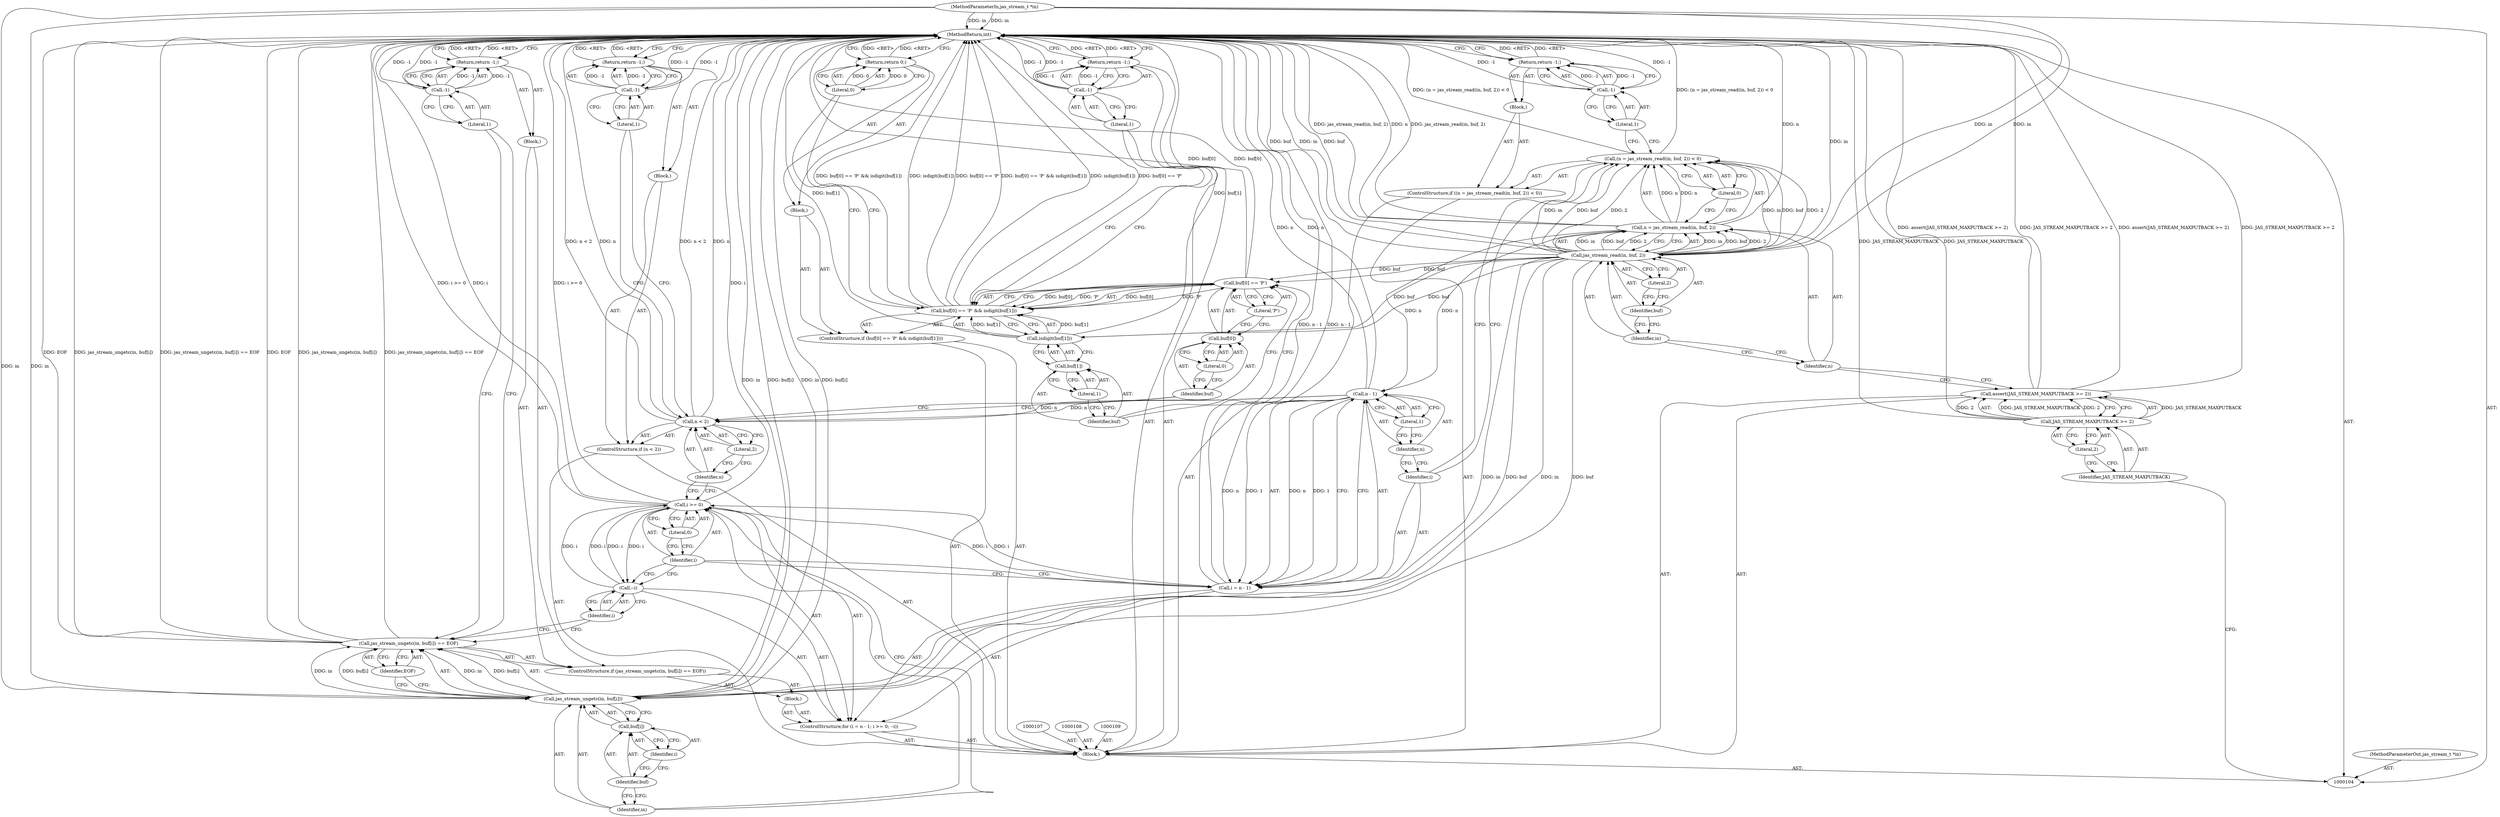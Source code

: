 digraph "0_jasper_d42b2388f7f8e0332c846675133acea151fc557a_46" {
"1000176" [label="(MethodReturn,int)"];
"1000105" [label="(MethodParameterIn,jas_stream_t *in)"];
"1000246" [label="(MethodParameterOut,jas_stream_t *in)"];
"1000114" [label="(ControlStructure,if ((n = jas_stream_read(in, buf, 2)) < 0))"];
"1000118" [label="(Call,jas_stream_read(in, buf, 2))"];
"1000119" [label="(Identifier,in)"];
"1000120" [label="(Identifier,buf)"];
"1000121" [label="(Literal,2)"];
"1000122" [label="(Literal,0)"];
"1000123" [label="(Block,)"];
"1000115" [label="(Call,(n = jas_stream_read(in, buf, 2)) < 0)"];
"1000116" [label="(Call,n = jas_stream_read(in, buf, 2))"];
"1000117" [label="(Identifier,n)"];
"1000126" [label="(Literal,1)"];
"1000124" [label="(Return,return -1;)"];
"1000125" [label="(Call,-1)"];
"1000127" [label="(ControlStructure,for (i = n - 1; i >= 0; --i))"];
"1000130" [label="(Call,n - 1)"];
"1000131" [label="(Identifier,n)"];
"1000132" [label="(Literal,1)"];
"1000133" [label="(Call,i >= 0)"];
"1000134" [label="(Identifier,i)"];
"1000135" [label="(Literal,0)"];
"1000136" [label="(Call,--i)"];
"1000137" [label="(Identifier,i)"];
"1000138" [label="(Block,)"];
"1000128" [label="(Call,i = n - 1)"];
"1000129" [label="(Identifier,i)"];
"1000139" [label="(ControlStructure,if (jas_stream_ungetc(in, buf[i]) == EOF))"];
"1000142" [label="(Identifier,in)"];
"1000143" [label="(Call,buf[i])"];
"1000144" [label="(Identifier,buf)"];
"1000145" [label="(Identifier,i)"];
"1000146" [label="(Identifier,EOF)"];
"1000147" [label="(Block,)"];
"1000140" [label="(Call,jas_stream_ungetc(in, buf[i]) == EOF)"];
"1000141" [label="(Call,jas_stream_ungetc(in, buf[i]))"];
"1000149" [label="(Call,-1)"];
"1000150" [label="(Literal,1)"];
"1000148" [label="(Return,return -1;)"];
"1000106" [label="(Block,)"];
"1000151" [label="(ControlStructure,if (n < 2))"];
"1000155" [label="(Block,)"];
"1000152" [label="(Call,n < 2)"];
"1000153" [label="(Identifier,n)"];
"1000154" [label="(Literal,2)"];
"1000158" [label="(Literal,1)"];
"1000156" [label="(Return,return -1;)"];
"1000157" [label="(Call,-1)"];
"1000159" [label="(ControlStructure,if (buf[0] == 'P' && isdigit(buf[1])))"];
"1000165" [label="(Literal,'P')"];
"1000166" [label="(Call,isdigit(buf[1]))"];
"1000167" [label="(Call,buf[1])"];
"1000168" [label="(Identifier,buf)"];
"1000169" [label="(Literal,1)"];
"1000170" [label="(Block,)"];
"1000160" [label="(Call,buf[0] == 'P' && isdigit(buf[1]))"];
"1000161" [label="(Call,buf[0] == 'P')"];
"1000162" [label="(Call,buf[0])"];
"1000163" [label="(Identifier,buf)"];
"1000164" [label="(Literal,0)"];
"1000171" [label="(Return,return 0;)"];
"1000172" [label="(Literal,0)"];
"1000173" [label="(Return,return -1;)"];
"1000174" [label="(Call,-1)"];
"1000175" [label="(Literal,1)"];
"1000110" [label="(Call,assert(JAS_STREAM_MAXPUTBACK >= 2))"];
"1000113" [label="(Literal,2)"];
"1000111" [label="(Call,JAS_STREAM_MAXPUTBACK >= 2)"];
"1000112" [label="(Identifier,JAS_STREAM_MAXPUTBACK)"];
"1000176" -> "1000104"  [label="AST: "];
"1000176" -> "1000124"  [label="CFG: "];
"1000176" -> "1000148"  [label="CFG: "];
"1000176" -> "1000156"  [label="CFG: "];
"1000176" -> "1000171"  [label="CFG: "];
"1000176" -> "1000173"  [label="CFG: "];
"1000173" -> "1000176"  [label="DDG: <RET>"];
"1000124" -> "1000176"  [label="DDG: <RET>"];
"1000148" -> "1000176"  [label="DDG: <RET>"];
"1000156" -> "1000176"  [label="DDG: <RET>"];
"1000116" -> "1000176"  [label="DDG: n"];
"1000116" -> "1000176"  [label="DDG: jas_stream_read(in, buf, 2)"];
"1000128" -> "1000176"  [label="DDG: n - 1"];
"1000141" -> "1000176"  [label="DDG: in"];
"1000141" -> "1000176"  [label="DDG: buf[i]"];
"1000125" -> "1000176"  [label="DDG: -1"];
"1000157" -> "1000176"  [label="DDG: -1"];
"1000105" -> "1000176"  [label="DDG: in"];
"1000160" -> "1000176"  [label="DDG: buf[0] == 'P' && isdigit(buf[1])"];
"1000160" -> "1000176"  [label="DDG: isdigit(buf[1])"];
"1000160" -> "1000176"  [label="DDG: buf[0] == 'P'"];
"1000140" -> "1000176"  [label="DDG: jas_stream_ungetc(in, buf[i])"];
"1000140" -> "1000176"  [label="DDG: jas_stream_ungetc(in, buf[i]) == EOF"];
"1000140" -> "1000176"  [label="DDG: EOF"];
"1000115" -> "1000176"  [label="DDG: (n = jas_stream_read(in, buf, 2)) < 0"];
"1000149" -> "1000176"  [label="DDG: -1"];
"1000152" -> "1000176"  [label="DDG: n"];
"1000152" -> "1000176"  [label="DDG: n < 2"];
"1000118" -> "1000176"  [label="DDG: in"];
"1000118" -> "1000176"  [label="DDG: buf"];
"1000174" -> "1000176"  [label="DDG: -1"];
"1000130" -> "1000176"  [label="DDG: n"];
"1000166" -> "1000176"  [label="DDG: buf[1]"];
"1000133" -> "1000176"  [label="DDG: i"];
"1000133" -> "1000176"  [label="DDG: i >= 0"];
"1000111" -> "1000176"  [label="DDG: JAS_STREAM_MAXPUTBACK"];
"1000110" -> "1000176"  [label="DDG: assert(JAS_STREAM_MAXPUTBACK >= 2)"];
"1000110" -> "1000176"  [label="DDG: JAS_STREAM_MAXPUTBACK >= 2"];
"1000161" -> "1000176"  [label="DDG: buf[0]"];
"1000171" -> "1000176"  [label="DDG: <RET>"];
"1000105" -> "1000104"  [label="AST: "];
"1000105" -> "1000176"  [label="DDG: in"];
"1000105" -> "1000118"  [label="DDG: in"];
"1000105" -> "1000141"  [label="DDG: in"];
"1000246" -> "1000104"  [label="AST: "];
"1000114" -> "1000106"  [label="AST: "];
"1000115" -> "1000114"  [label="AST: "];
"1000123" -> "1000114"  [label="AST: "];
"1000118" -> "1000116"  [label="AST: "];
"1000118" -> "1000121"  [label="CFG: "];
"1000119" -> "1000118"  [label="AST: "];
"1000120" -> "1000118"  [label="AST: "];
"1000121" -> "1000118"  [label="AST: "];
"1000116" -> "1000118"  [label="CFG: "];
"1000118" -> "1000176"  [label="DDG: in"];
"1000118" -> "1000176"  [label="DDG: buf"];
"1000118" -> "1000115"  [label="DDG: in"];
"1000118" -> "1000115"  [label="DDG: buf"];
"1000118" -> "1000115"  [label="DDG: 2"];
"1000118" -> "1000116"  [label="DDG: in"];
"1000118" -> "1000116"  [label="DDG: buf"];
"1000118" -> "1000116"  [label="DDG: 2"];
"1000105" -> "1000118"  [label="DDG: in"];
"1000118" -> "1000141"  [label="DDG: in"];
"1000118" -> "1000141"  [label="DDG: buf"];
"1000118" -> "1000161"  [label="DDG: buf"];
"1000118" -> "1000166"  [label="DDG: buf"];
"1000119" -> "1000118"  [label="AST: "];
"1000119" -> "1000117"  [label="CFG: "];
"1000120" -> "1000119"  [label="CFG: "];
"1000120" -> "1000118"  [label="AST: "];
"1000120" -> "1000119"  [label="CFG: "];
"1000121" -> "1000120"  [label="CFG: "];
"1000121" -> "1000118"  [label="AST: "];
"1000121" -> "1000120"  [label="CFG: "];
"1000118" -> "1000121"  [label="CFG: "];
"1000122" -> "1000115"  [label="AST: "];
"1000122" -> "1000116"  [label="CFG: "];
"1000115" -> "1000122"  [label="CFG: "];
"1000123" -> "1000114"  [label="AST: "];
"1000124" -> "1000123"  [label="AST: "];
"1000115" -> "1000114"  [label="AST: "];
"1000115" -> "1000122"  [label="CFG: "];
"1000116" -> "1000115"  [label="AST: "];
"1000122" -> "1000115"  [label="AST: "];
"1000126" -> "1000115"  [label="CFG: "];
"1000129" -> "1000115"  [label="CFG: "];
"1000115" -> "1000176"  [label="DDG: (n = jas_stream_read(in, buf, 2)) < 0"];
"1000116" -> "1000115"  [label="DDG: n"];
"1000118" -> "1000115"  [label="DDG: in"];
"1000118" -> "1000115"  [label="DDG: buf"];
"1000118" -> "1000115"  [label="DDG: 2"];
"1000116" -> "1000115"  [label="AST: "];
"1000116" -> "1000118"  [label="CFG: "];
"1000117" -> "1000116"  [label="AST: "];
"1000118" -> "1000116"  [label="AST: "];
"1000122" -> "1000116"  [label="CFG: "];
"1000116" -> "1000176"  [label="DDG: n"];
"1000116" -> "1000176"  [label="DDG: jas_stream_read(in, buf, 2)"];
"1000116" -> "1000115"  [label="DDG: n"];
"1000118" -> "1000116"  [label="DDG: in"];
"1000118" -> "1000116"  [label="DDG: buf"];
"1000118" -> "1000116"  [label="DDG: 2"];
"1000116" -> "1000130"  [label="DDG: n"];
"1000117" -> "1000116"  [label="AST: "];
"1000117" -> "1000110"  [label="CFG: "];
"1000119" -> "1000117"  [label="CFG: "];
"1000126" -> "1000125"  [label="AST: "];
"1000126" -> "1000115"  [label="CFG: "];
"1000125" -> "1000126"  [label="CFG: "];
"1000124" -> "1000123"  [label="AST: "];
"1000124" -> "1000125"  [label="CFG: "];
"1000125" -> "1000124"  [label="AST: "];
"1000176" -> "1000124"  [label="CFG: "];
"1000124" -> "1000176"  [label="DDG: <RET>"];
"1000125" -> "1000124"  [label="DDG: -1"];
"1000125" -> "1000124"  [label="AST: "];
"1000125" -> "1000126"  [label="CFG: "];
"1000126" -> "1000125"  [label="AST: "];
"1000124" -> "1000125"  [label="CFG: "];
"1000125" -> "1000176"  [label="DDG: -1"];
"1000125" -> "1000124"  [label="DDG: -1"];
"1000127" -> "1000106"  [label="AST: "];
"1000128" -> "1000127"  [label="AST: "];
"1000133" -> "1000127"  [label="AST: "];
"1000136" -> "1000127"  [label="AST: "];
"1000138" -> "1000127"  [label="AST: "];
"1000130" -> "1000128"  [label="AST: "];
"1000130" -> "1000132"  [label="CFG: "];
"1000131" -> "1000130"  [label="AST: "];
"1000132" -> "1000130"  [label="AST: "];
"1000128" -> "1000130"  [label="CFG: "];
"1000130" -> "1000176"  [label="DDG: n"];
"1000130" -> "1000128"  [label="DDG: n"];
"1000130" -> "1000128"  [label="DDG: 1"];
"1000116" -> "1000130"  [label="DDG: n"];
"1000130" -> "1000152"  [label="DDG: n"];
"1000131" -> "1000130"  [label="AST: "];
"1000131" -> "1000129"  [label="CFG: "];
"1000132" -> "1000131"  [label="CFG: "];
"1000132" -> "1000130"  [label="AST: "];
"1000132" -> "1000131"  [label="CFG: "];
"1000130" -> "1000132"  [label="CFG: "];
"1000133" -> "1000127"  [label="AST: "];
"1000133" -> "1000135"  [label="CFG: "];
"1000134" -> "1000133"  [label="AST: "];
"1000135" -> "1000133"  [label="AST: "];
"1000142" -> "1000133"  [label="CFG: "];
"1000153" -> "1000133"  [label="CFG: "];
"1000133" -> "1000176"  [label="DDG: i"];
"1000133" -> "1000176"  [label="DDG: i >= 0"];
"1000128" -> "1000133"  [label="DDG: i"];
"1000136" -> "1000133"  [label="DDG: i"];
"1000133" -> "1000136"  [label="DDG: i"];
"1000134" -> "1000133"  [label="AST: "];
"1000134" -> "1000128"  [label="CFG: "];
"1000134" -> "1000136"  [label="CFG: "];
"1000135" -> "1000134"  [label="CFG: "];
"1000135" -> "1000133"  [label="AST: "];
"1000135" -> "1000134"  [label="CFG: "];
"1000133" -> "1000135"  [label="CFG: "];
"1000136" -> "1000127"  [label="AST: "];
"1000136" -> "1000137"  [label="CFG: "];
"1000137" -> "1000136"  [label="AST: "];
"1000134" -> "1000136"  [label="CFG: "];
"1000136" -> "1000133"  [label="DDG: i"];
"1000133" -> "1000136"  [label="DDG: i"];
"1000137" -> "1000136"  [label="AST: "];
"1000137" -> "1000140"  [label="CFG: "];
"1000136" -> "1000137"  [label="CFG: "];
"1000138" -> "1000127"  [label="AST: "];
"1000139" -> "1000138"  [label="AST: "];
"1000128" -> "1000127"  [label="AST: "];
"1000128" -> "1000130"  [label="CFG: "];
"1000129" -> "1000128"  [label="AST: "];
"1000130" -> "1000128"  [label="AST: "];
"1000134" -> "1000128"  [label="CFG: "];
"1000128" -> "1000176"  [label="DDG: n - 1"];
"1000130" -> "1000128"  [label="DDG: n"];
"1000130" -> "1000128"  [label="DDG: 1"];
"1000128" -> "1000133"  [label="DDG: i"];
"1000129" -> "1000128"  [label="AST: "];
"1000129" -> "1000115"  [label="CFG: "];
"1000131" -> "1000129"  [label="CFG: "];
"1000139" -> "1000138"  [label="AST: "];
"1000140" -> "1000139"  [label="AST: "];
"1000147" -> "1000139"  [label="AST: "];
"1000142" -> "1000141"  [label="AST: "];
"1000142" -> "1000133"  [label="CFG: "];
"1000144" -> "1000142"  [label="CFG: "];
"1000143" -> "1000141"  [label="AST: "];
"1000143" -> "1000145"  [label="CFG: "];
"1000144" -> "1000143"  [label="AST: "];
"1000145" -> "1000143"  [label="AST: "];
"1000141" -> "1000143"  [label="CFG: "];
"1000144" -> "1000143"  [label="AST: "];
"1000144" -> "1000142"  [label="CFG: "];
"1000145" -> "1000144"  [label="CFG: "];
"1000145" -> "1000143"  [label="AST: "];
"1000145" -> "1000144"  [label="CFG: "];
"1000143" -> "1000145"  [label="CFG: "];
"1000146" -> "1000140"  [label="AST: "];
"1000146" -> "1000141"  [label="CFG: "];
"1000140" -> "1000146"  [label="CFG: "];
"1000147" -> "1000139"  [label="AST: "];
"1000148" -> "1000147"  [label="AST: "];
"1000140" -> "1000139"  [label="AST: "];
"1000140" -> "1000146"  [label="CFG: "];
"1000141" -> "1000140"  [label="AST: "];
"1000146" -> "1000140"  [label="AST: "];
"1000150" -> "1000140"  [label="CFG: "];
"1000137" -> "1000140"  [label="CFG: "];
"1000140" -> "1000176"  [label="DDG: jas_stream_ungetc(in, buf[i])"];
"1000140" -> "1000176"  [label="DDG: jas_stream_ungetc(in, buf[i]) == EOF"];
"1000140" -> "1000176"  [label="DDG: EOF"];
"1000141" -> "1000140"  [label="DDG: in"];
"1000141" -> "1000140"  [label="DDG: buf[i]"];
"1000141" -> "1000140"  [label="AST: "];
"1000141" -> "1000143"  [label="CFG: "];
"1000142" -> "1000141"  [label="AST: "];
"1000143" -> "1000141"  [label="AST: "];
"1000146" -> "1000141"  [label="CFG: "];
"1000141" -> "1000176"  [label="DDG: in"];
"1000141" -> "1000176"  [label="DDG: buf[i]"];
"1000141" -> "1000140"  [label="DDG: in"];
"1000141" -> "1000140"  [label="DDG: buf[i]"];
"1000118" -> "1000141"  [label="DDG: in"];
"1000118" -> "1000141"  [label="DDG: buf"];
"1000105" -> "1000141"  [label="DDG: in"];
"1000149" -> "1000148"  [label="AST: "];
"1000149" -> "1000150"  [label="CFG: "];
"1000150" -> "1000149"  [label="AST: "];
"1000148" -> "1000149"  [label="CFG: "];
"1000149" -> "1000176"  [label="DDG: -1"];
"1000149" -> "1000148"  [label="DDG: -1"];
"1000150" -> "1000149"  [label="AST: "];
"1000150" -> "1000140"  [label="CFG: "];
"1000149" -> "1000150"  [label="CFG: "];
"1000148" -> "1000147"  [label="AST: "];
"1000148" -> "1000149"  [label="CFG: "];
"1000149" -> "1000148"  [label="AST: "];
"1000176" -> "1000148"  [label="CFG: "];
"1000148" -> "1000176"  [label="DDG: <RET>"];
"1000149" -> "1000148"  [label="DDG: -1"];
"1000106" -> "1000104"  [label="AST: "];
"1000107" -> "1000106"  [label="AST: "];
"1000108" -> "1000106"  [label="AST: "];
"1000109" -> "1000106"  [label="AST: "];
"1000110" -> "1000106"  [label="AST: "];
"1000114" -> "1000106"  [label="AST: "];
"1000127" -> "1000106"  [label="AST: "];
"1000151" -> "1000106"  [label="AST: "];
"1000159" -> "1000106"  [label="AST: "];
"1000173" -> "1000106"  [label="AST: "];
"1000151" -> "1000106"  [label="AST: "];
"1000152" -> "1000151"  [label="AST: "];
"1000155" -> "1000151"  [label="AST: "];
"1000155" -> "1000151"  [label="AST: "];
"1000156" -> "1000155"  [label="AST: "];
"1000152" -> "1000151"  [label="AST: "];
"1000152" -> "1000154"  [label="CFG: "];
"1000153" -> "1000152"  [label="AST: "];
"1000154" -> "1000152"  [label="AST: "];
"1000158" -> "1000152"  [label="CFG: "];
"1000163" -> "1000152"  [label="CFG: "];
"1000152" -> "1000176"  [label="DDG: n"];
"1000152" -> "1000176"  [label="DDG: n < 2"];
"1000130" -> "1000152"  [label="DDG: n"];
"1000153" -> "1000152"  [label="AST: "];
"1000153" -> "1000133"  [label="CFG: "];
"1000154" -> "1000153"  [label="CFG: "];
"1000154" -> "1000152"  [label="AST: "];
"1000154" -> "1000153"  [label="CFG: "];
"1000152" -> "1000154"  [label="CFG: "];
"1000158" -> "1000157"  [label="AST: "];
"1000158" -> "1000152"  [label="CFG: "];
"1000157" -> "1000158"  [label="CFG: "];
"1000156" -> "1000155"  [label="AST: "];
"1000156" -> "1000157"  [label="CFG: "];
"1000157" -> "1000156"  [label="AST: "];
"1000176" -> "1000156"  [label="CFG: "];
"1000156" -> "1000176"  [label="DDG: <RET>"];
"1000157" -> "1000156"  [label="DDG: -1"];
"1000157" -> "1000156"  [label="AST: "];
"1000157" -> "1000158"  [label="CFG: "];
"1000158" -> "1000157"  [label="AST: "];
"1000156" -> "1000157"  [label="CFG: "];
"1000157" -> "1000176"  [label="DDG: -1"];
"1000157" -> "1000156"  [label="DDG: -1"];
"1000159" -> "1000106"  [label="AST: "];
"1000160" -> "1000159"  [label="AST: "];
"1000170" -> "1000159"  [label="AST: "];
"1000165" -> "1000161"  [label="AST: "];
"1000165" -> "1000162"  [label="CFG: "];
"1000161" -> "1000165"  [label="CFG: "];
"1000166" -> "1000160"  [label="AST: "];
"1000166" -> "1000167"  [label="CFG: "];
"1000167" -> "1000166"  [label="AST: "];
"1000160" -> "1000166"  [label="CFG: "];
"1000166" -> "1000176"  [label="DDG: buf[1]"];
"1000166" -> "1000160"  [label="DDG: buf[1]"];
"1000118" -> "1000166"  [label="DDG: buf"];
"1000167" -> "1000166"  [label="AST: "];
"1000167" -> "1000169"  [label="CFG: "];
"1000168" -> "1000167"  [label="AST: "];
"1000169" -> "1000167"  [label="AST: "];
"1000166" -> "1000167"  [label="CFG: "];
"1000168" -> "1000167"  [label="AST: "];
"1000168" -> "1000161"  [label="CFG: "];
"1000169" -> "1000168"  [label="CFG: "];
"1000169" -> "1000167"  [label="AST: "];
"1000169" -> "1000168"  [label="CFG: "];
"1000167" -> "1000169"  [label="CFG: "];
"1000170" -> "1000159"  [label="AST: "];
"1000171" -> "1000170"  [label="AST: "];
"1000160" -> "1000159"  [label="AST: "];
"1000160" -> "1000161"  [label="CFG: "];
"1000160" -> "1000166"  [label="CFG: "];
"1000161" -> "1000160"  [label="AST: "];
"1000166" -> "1000160"  [label="AST: "];
"1000172" -> "1000160"  [label="CFG: "];
"1000175" -> "1000160"  [label="CFG: "];
"1000160" -> "1000176"  [label="DDG: buf[0] == 'P' && isdigit(buf[1])"];
"1000160" -> "1000176"  [label="DDG: isdigit(buf[1])"];
"1000160" -> "1000176"  [label="DDG: buf[0] == 'P'"];
"1000161" -> "1000160"  [label="DDG: buf[0]"];
"1000161" -> "1000160"  [label="DDG: 'P'"];
"1000166" -> "1000160"  [label="DDG: buf[1]"];
"1000161" -> "1000160"  [label="AST: "];
"1000161" -> "1000165"  [label="CFG: "];
"1000162" -> "1000161"  [label="AST: "];
"1000165" -> "1000161"  [label="AST: "];
"1000168" -> "1000161"  [label="CFG: "];
"1000160" -> "1000161"  [label="CFG: "];
"1000161" -> "1000176"  [label="DDG: buf[0]"];
"1000161" -> "1000160"  [label="DDG: buf[0]"];
"1000161" -> "1000160"  [label="DDG: 'P'"];
"1000118" -> "1000161"  [label="DDG: buf"];
"1000162" -> "1000161"  [label="AST: "];
"1000162" -> "1000164"  [label="CFG: "];
"1000163" -> "1000162"  [label="AST: "];
"1000164" -> "1000162"  [label="AST: "];
"1000165" -> "1000162"  [label="CFG: "];
"1000163" -> "1000162"  [label="AST: "];
"1000163" -> "1000152"  [label="CFG: "];
"1000164" -> "1000163"  [label="CFG: "];
"1000164" -> "1000162"  [label="AST: "];
"1000164" -> "1000163"  [label="CFG: "];
"1000162" -> "1000164"  [label="CFG: "];
"1000171" -> "1000170"  [label="AST: "];
"1000171" -> "1000172"  [label="CFG: "];
"1000172" -> "1000171"  [label="AST: "];
"1000176" -> "1000171"  [label="CFG: "];
"1000171" -> "1000176"  [label="DDG: <RET>"];
"1000172" -> "1000171"  [label="DDG: 0"];
"1000172" -> "1000171"  [label="AST: "];
"1000172" -> "1000160"  [label="CFG: "];
"1000171" -> "1000172"  [label="CFG: "];
"1000172" -> "1000171"  [label="DDG: 0"];
"1000173" -> "1000106"  [label="AST: "];
"1000173" -> "1000174"  [label="CFG: "];
"1000174" -> "1000173"  [label="AST: "];
"1000176" -> "1000173"  [label="CFG: "];
"1000173" -> "1000176"  [label="DDG: <RET>"];
"1000174" -> "1000173"  [label="DDG: -1"];
"1000174" -> "1000173"  [label="AST: "];
"1000174" -> "1000175"  [label="CFG: "];
"1000175" -> "1000174"  [label="AST: "];
"1000173" -> "1000174"  [label="CFG: "];
"1000174" -> "1000176"  [label="DDG: -1"];
"1000174" -> "1000173"  [label="DDG: -1"];
"1000175" -> "1000174"  [label="AST: "];
"1000175" -> "1000160"  [label="CFG: "];
"1000174" -> "1000175"  [label="CFG: "];
"1000110" -> "1000106"  [label="AST: "];
"1000110" -> "1000111"  [label="CFG: "];
"1000111" -> "1000110"  [label="AST: "];
"1000117" -> "1000110"  [label="CFG: "];
"1000110" -> "1000176"  [label="DDG: assert(JAS_STREAM_MAXPUTBACK >= 2)"];
"1000110" -> "1000176"  [label="DDG: JAS_STREAM_MAXPUTBACK >= 2"];
"1000111" -> "1000110"  [label="DDG: JAS_STREAM_MAXPUTBACK"];
"1000111" -> "1000110"  [label="DDG: 2"];
"1000113" -> "1000111"  [label="AST: "];
"1000113" -> "1000112"  [label="CFG: "];
"1000111" -> "1000113"  [label="CFG: "];
"1000111" -> "1000110"  [label="AST: "];
"1000111" -> "1000113"  [label="CFG: "];
"1000112" -> "1000111"  [label="AST: "];
"1000113" -> "1000111"  [label="AST: "];
"1000110" -> "1000111"  [label="CFG: "];
"1000111" -> "1000176"  [label="DDG: JAS_STREAM_MAXPUTBACK"];
"1000111" -> "1000110"  [label="DDG: JAS_STREAM_MAXPUTBACK"];
"1000111" -> "1000110"  [label="DDG: 2"];
"1000112" -> "1000111"  [label="AST: "];
"1000112" -> "1000104"  [label="CFG: "];
"1000113" -> "1000112"  [label="CFG: "];
}
